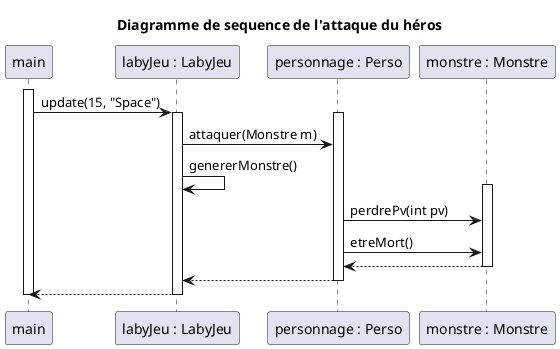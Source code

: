 @startuml

title Diagramme de sequence de l'attaque du héros

participant "main" as main
participant "labyJeu : LabyJeu" as labyJeu
participant "personnage : Perso" as personnage
participant "monstre : Monstre" as monstre




activate main

    main -> labyJeu : update(15, "Space")

    activate labyJeu
        activate personnage
            labyJeu -> personnage : attaquer(Monstre m)
            labyJeu -> labyJeu : genererMonstre()
            activate monstre
                personnage -> monstre : perdrePv(int pv)
                personnage -> monstre : etreMort()
                monstre --> personnage
            deactivate monstre
            personnage --> labyJeu
        deactivate personnage

        labyJeu --> main
    deactivate labyJeu

deactivate main

@enduml